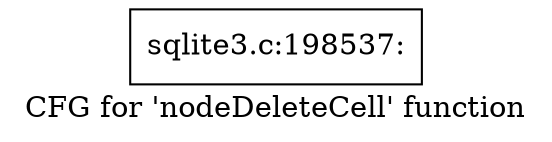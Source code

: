 digraph "CFG for 'nodeDeleteCell' function" {
	label="CFG for 'nodeDeleteCell' function";

	Node0x55c0fb5bea90 [shape=record,label="{sqlite3.c:198537:}"];
}

